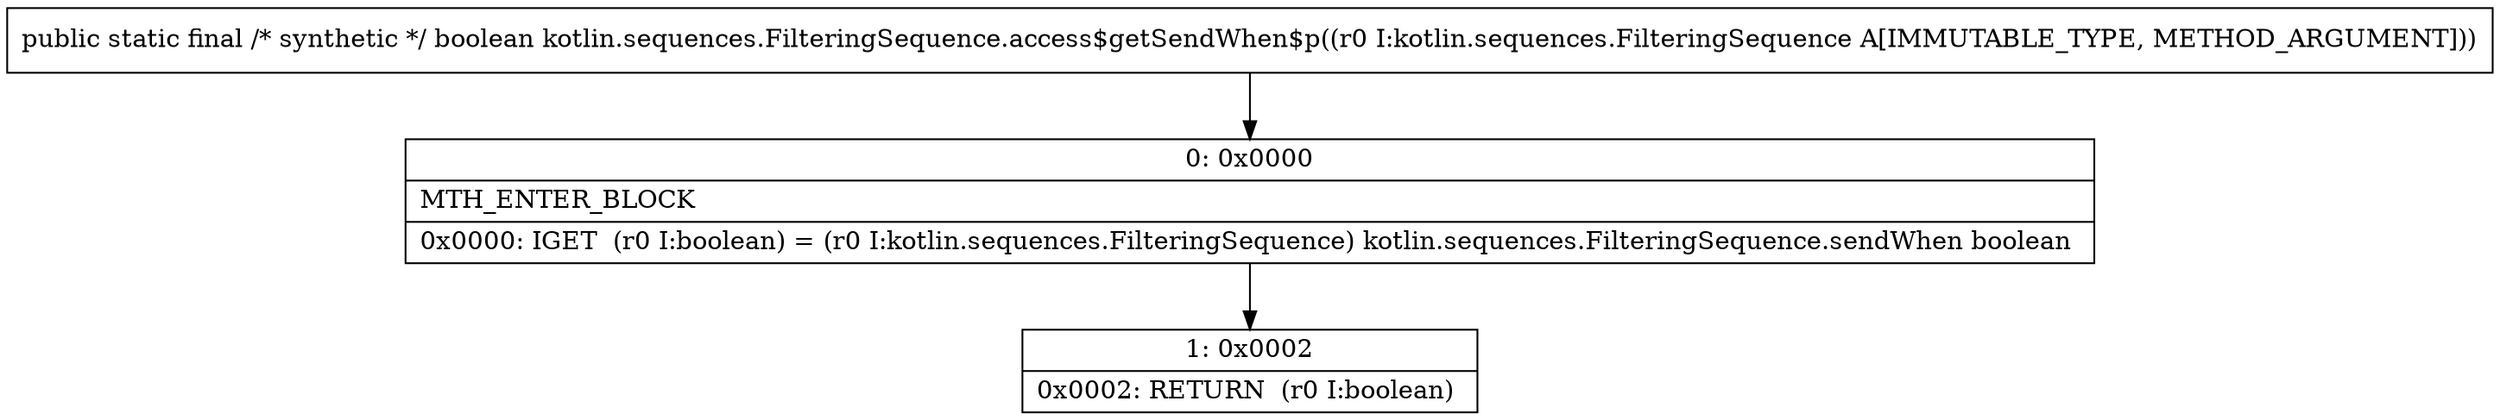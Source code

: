 digraph "CFG forkotlin.sequences.FilteringSequence.access$getSendWhen$p(Lkotlin\/sequences\/FilteringSequence;)Z" {
Node_0 [shape=record,label="{0\:\ 0x0000|MTH_ENTER_BLOCK\l|0x0000: IGET  (r0 I:boolean) = (r0 I:kotlin.sequences.FilteringSequence) kotlin.sequences.FilteringSequence.sendWhen boolean \l}"];
Node_1 [shape=record,label="{1\:\ 0x0002|0x0002: RETURN  (r0 I:boolean) \l}"];
MethodNode[shape=record,label="{public static final \/* synthetic *\/ boolean kotlin.sequences.FilteringSequence.access$getSendWhen$p((r0 I:kotlin.sequences.FilteringSequence A[IMMUTABLE_TYPE, METHOD_ARGUMENT])) }"];
MethodNode -> Node_0;
Node_0 -> Node_1;
}

